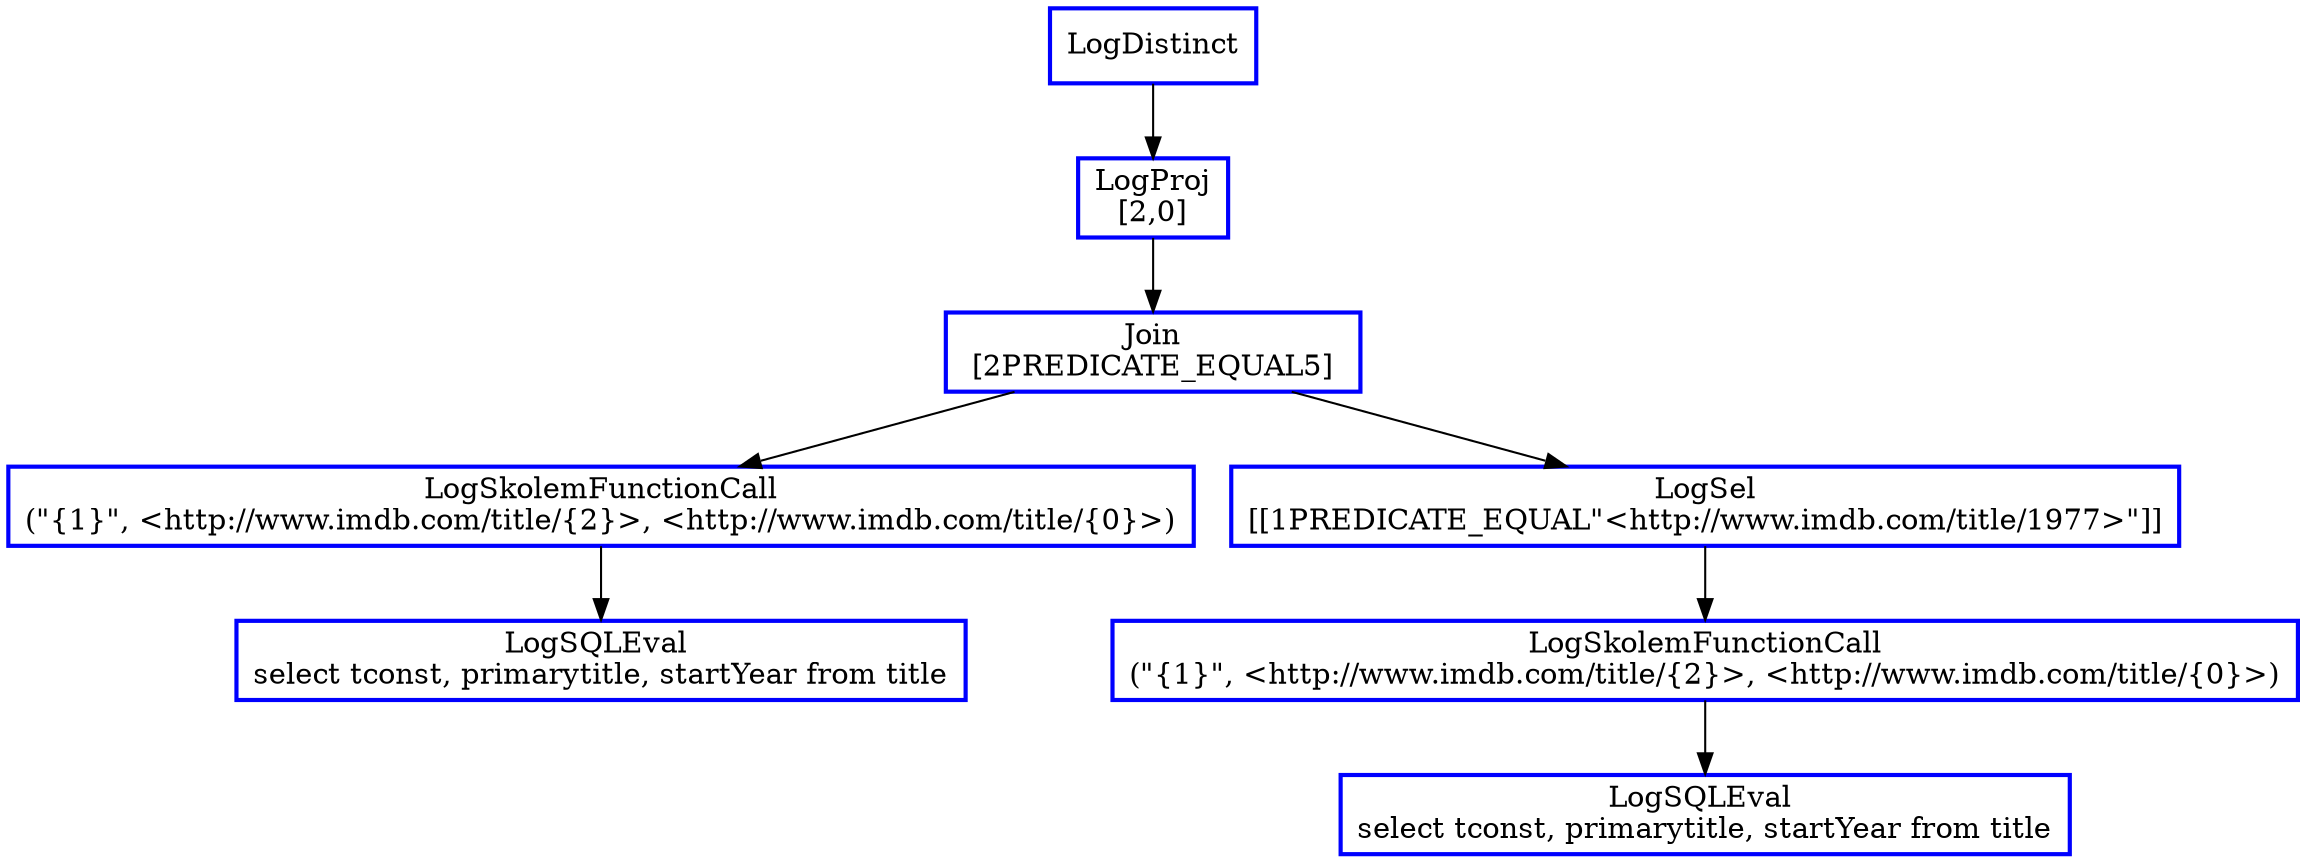 digraph  g{
node [shape=rectangle, color=black, fontcolor=black, style=bold]
0 [label="LogDistinct" , color = blue] ; 
1 [label="LogProj
[2,0]" , color = blue] ; 
0 -> 1 ; 
2 [label="Join\n [2PREDICATE_EQUAL5] ", color = blue] ; 
1 -> 2 ; 
3 [label="LogSkolemFunctionCall
(\"{1}\", <http://www.imdb.com/title/{2}>, <http://www.imdb.com/title/{0}>)" , color = blue] ; 
2 -> 3 ; 
4 [label="LogSQLEval 
select tconst, primarytitle, startYear from title", color = blue] ; 
3 -> 4 ; 
5 [label="LogSel
[[1PREDICATE_EQUAL\"<http://www.imdb.com/title/1977>\"]]" , color = blue] ; 
2 -> 5 ; 
6 [label="LogSkolemFunctionCall
(\"{1}\", <http://www.imdb.com/title/{2}>, <http://www.imdb.com/title/{0}>)" , color = blue] ; 
5 -> 6 ; 
7 [label="LogSQLEval 
select tconst, primarytitle, startYear from title", color = blue] ; 
6 -> 7 ; 
}

